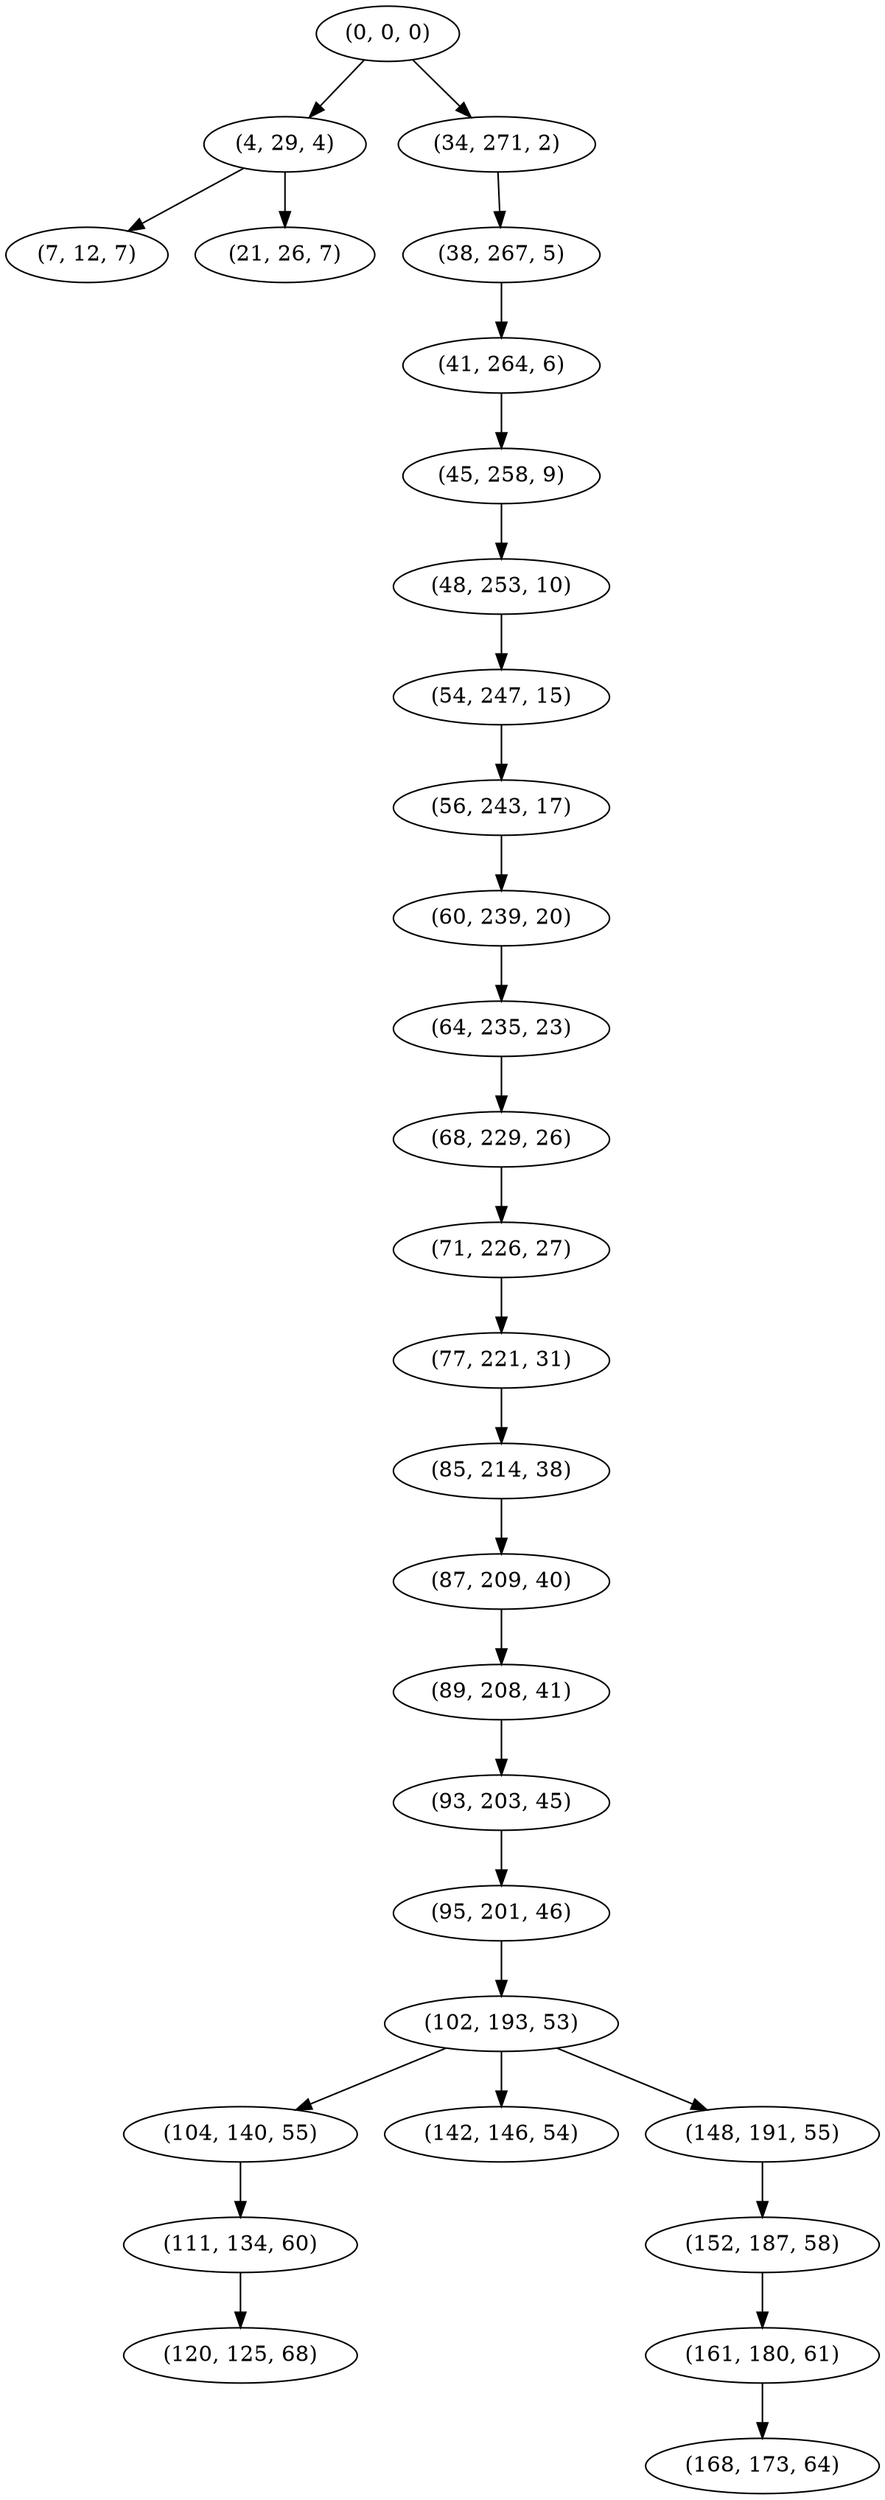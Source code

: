 digraph tree {
    "(0, 0, 0)";
    "(4, 29, 4)";
    "(7, 12, 7)";
    "(21, 26, 7)";
    "(34, 271, 2)";
    "(38, 267, 5)";
    "(41, 264, 6)";
    "(45, 258, 9)";
    "(48, 253, 10)";
    "(54, 247, 15)";
    "(56, 243, 17)";
    "(60, 239, 20)";
    "(64, 235, 23)";
    "(68, 229, 26)";
    "(71, 226, 27)";
    "(77, 221, 31)";
    "(85, 214, 38)";
    "(87, 209, 40)";
    "(89, 208, 41)";
    "(93, 203, 45)";
    "(95, 201, 46)";
    "(102, 193, 53)";
    "(104, 140, 55)";
    "(111, 134, 60)";
    "(120, 125, 68)";
    "(142, 146, 54)";
    "(148, 191, 55)";
    "(152, 187, 58)";
    "(161, 180, 61)";
    "(168, 173, 64)";
    "(0, 0, 0)" -> "(4, 29, 4)";
    "(0, 0, 0)" -> "(34, 271, 2)";
    "(4, 29, 4)" -> "(7, 12, 7)";
    "(4, 29, 4)" -> "(21, 26, 7)";
    "(34, 271, 2)" -> "(38, 267, 5)";
    "(38, 267, 5)" -> "(41, 264, 6)";
    "(41, 264, 6)" -> "(45, 258, 9)";
    "(45, 258, 9)" -> "(48, 253, 10)";
    "(48, 253, 10)" -> "(54, 247, 15)";
    "(54, 247, 15)" -> "(56, 243, 17)";
    "(56, 243, 17)" -> "(60, 239, 20)";
    "(60, 239, 20)" -> "(64, 235, 23)";
    "(64, 235, 23)" -> "(68, 229, 26)";
    "(68, 229, 26)" -> "(71, 226, 27)";
    "(71, 226, 27)" -> "(77, 221, 31)";
    "(77, 221, 31)" -> "(85, 214, 38)";
    "(85, 214, 38)" -> "(87, 209, 40)";
    "(87, 209, 40)" -> "(89, 208, 41)";
    "(89, 208, 41)" -> "(93, 203, 45)";
    "(93, 203, 45)" -> "(95, 201, 46)";
    "(95, 201, 46)" -> "(102, 193, 53)";
    "(102, 193, 53)" -> "(104, 140, 55)";
    "(102, 193, 53)" -> "(142, 146, 54)";
    "(102, 193, 53)" -> "(148, 191, 55)";
    "(104, 140, 55)" -> "(111, 134, 60)";
    "(111, 134, 60)" -> "(120, 125, 68)";
    "(148, 191, 55)" -> "(152, 187, 58)";
    "(152, 187, 58)" -> "(161, 180, 61)";
    "(161, 180, 61)" -> "(168, 173, 64)";
}
